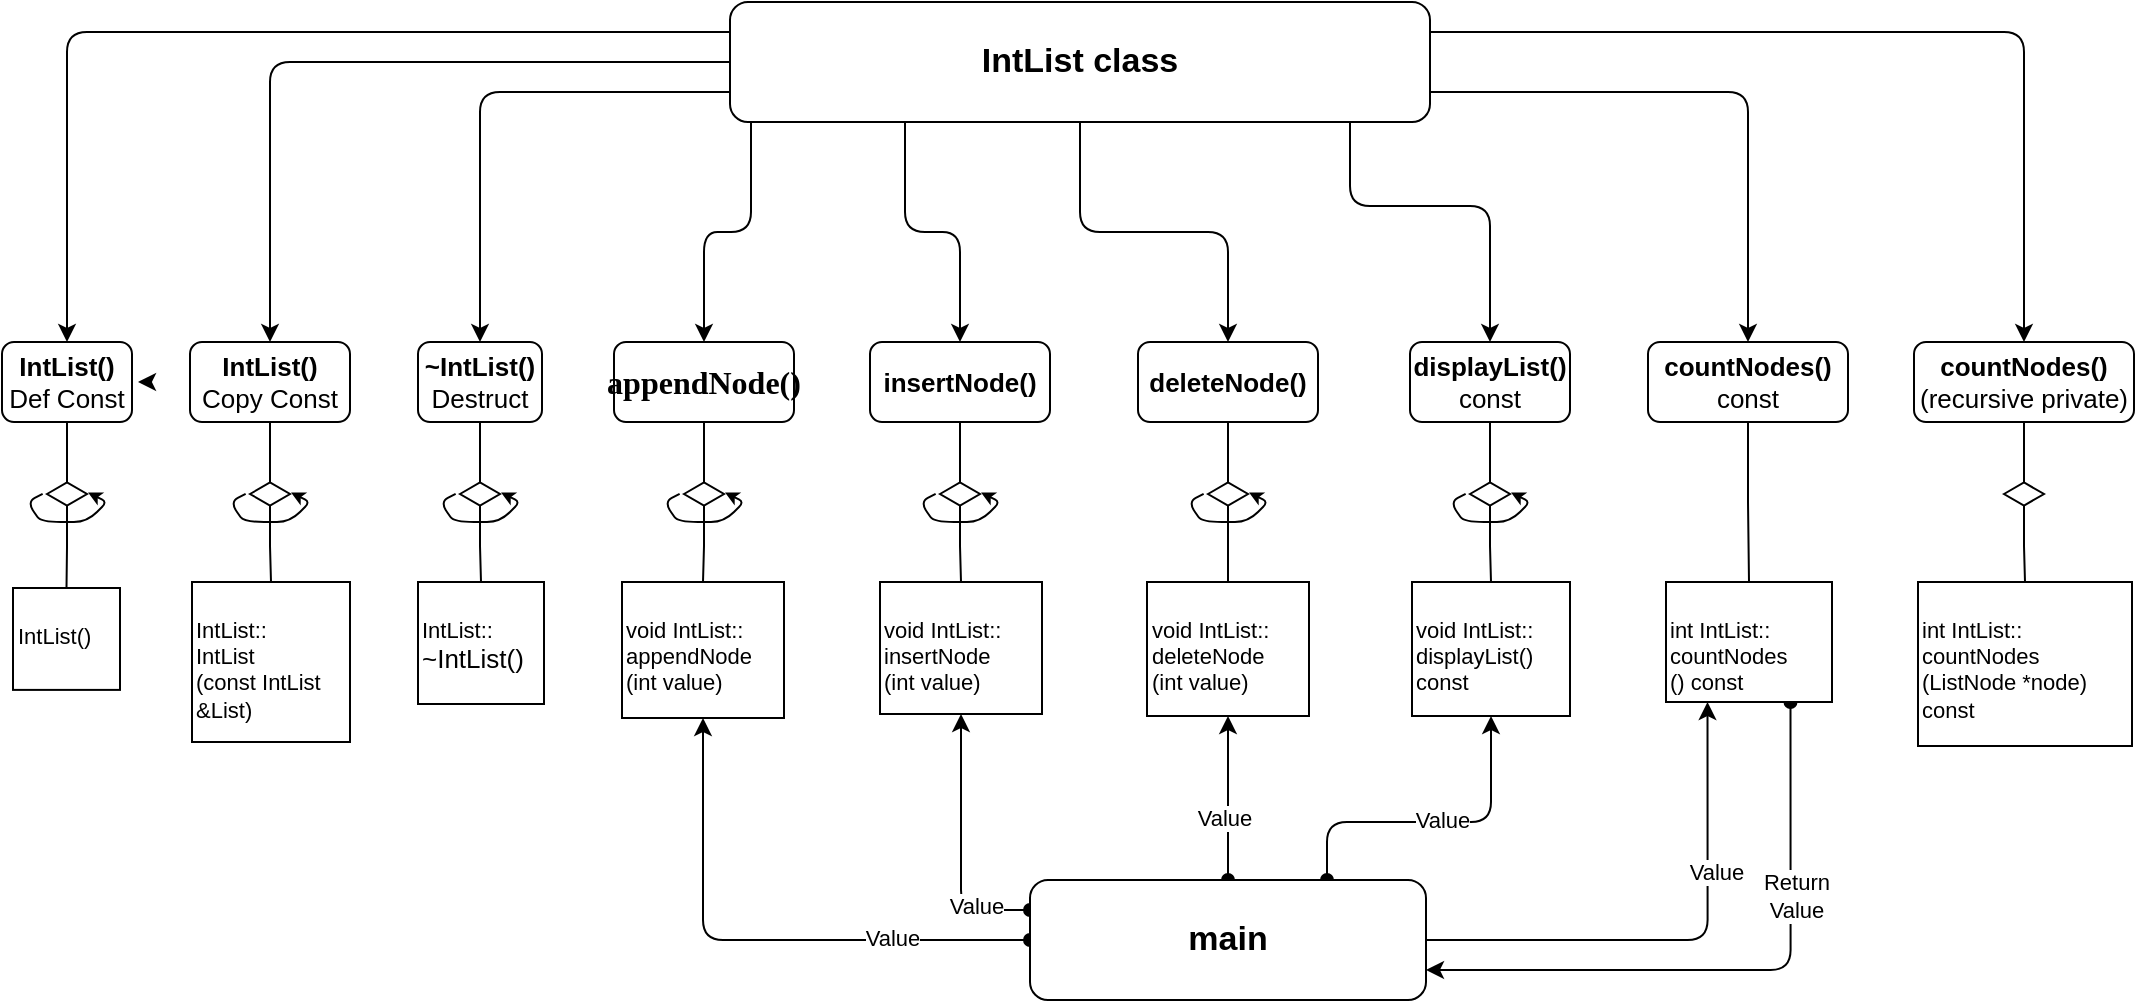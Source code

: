 <mxfile>
    <diagram name="Page-1" id="hHpF1baUSTz2clY-Ota8">
        <mxGraphModel dx="1319" dy="541" grid="0" gridSize="1" guides="1" tooltips="1" connect="1" arrows="1" fold="1" page="1" pageScale="1" pageWidth="1100" pageHeight="850" background="#FFFFFF" math="0" shadow="0">
            <root>
                <mxCell id="0"/>
                <mxCell id="1" parent="0"/>
                <mxCell id="59" style="edgeStyle=orthogonalEdgeStyle;html=1;exitX=1;exitY=0.75;exitDx=0;exitDy=0;strokeColor=#000000;" parent="1" source="AFJ6fUOBSR2v7E0Lf3oa-3" target="53" edge="1">
                    <mxGeometry relative="1" as="geometry"/>
                </mxCell>
                <mxCell id="61" style="edgeStyle=orthogonalEdgeStyle;html=1;exitX=0;exitY=0.5;exitDx=0;exitDy=0;strokeColor=#000000;entryX=0.5;entryY=0;entryDx=0;entryDy=0;" parent="1" source="AFJ6fUOBSR2v7E0Lf3oa-3" target="27" edge="1">
                    <mxGeometry relative="1" as="geometry"/>
                </mxCell>
                <mxCell id="62" style="edgeStyle=orthogonalEdgeStyle;html=1;exitX=0;exitY=0.75;exitDx=0;exitDy=0;strokeColor=#000000;" parent="1" source="AFJ6fUOBSR2v7E0Lf3oa-3" target="47" edge="1">
                    <mxGeometry relative="1" as="geometry"/>
                </mxCell>
                <mxCell id="63" style="edgeStyle=orthogonalEdgeStyle;html=1;strokeColor=#000000;" parent="1" target="35" edge="1">
                    <mxGeometry relative="1" as="geometry">
                        <mxPoint x="685" y="88" as="sourcePoint"/>
                        <Array as="points">
                            <mxPoint x="685" y="132"/>
                            <mxPoint x="755" y="132"/>
                        </Array>
                    </mxGeometry>
                </mxCell>
                <mxCell id="AFJ6fUOBSR2v7E0Lf3oa-3" value="&lt;p class=&quot;MsoNormal&quot; style=&quot;font-size: 17px;&quot;&gt;IntList class&lt;/p&gt;" style="rounded=1;whiteSpace=wrap;html=1;fillStyle=auto;strokeColor=#000000;fontColor=#000000;fillColor=#ffffff;fontSize=17;fontStyle=1" parent="1" vertex="1">
                    <mxGeometry x="375" y="30" width="350" height="60" as="geometry"/>
                </mxCell>
                <mxCell id="79" value="" style="edgeStyle=none;html=1;" parent="1" edge="1">
                    <mxGeometry relative="1" as="geometry">
                        <mxPoint x="79" y="220" as="targetPoint"/>
                        <mxPoint x="84" y="220" as="sourcePoint"/>
                    </mxGeometry>
                </mxCell>
                <mxCell id="26" style="rounded=0;orthogonalLoop=1;jettySize=auto;html=1;exitX=0.5;exitY=1;exitDx=0;exitDy=0;fontSize=17;fontColor=#000000;startArrow=none;edgeStyle=orthogonalEdgeStyle;startFill=0;endArrow=none;endFill=0;strokeColor=#000000;" parent="1" source="31" target="28" edge="1">
                    <mxGeometry relative="1" as="geometry"/>
                </mxCell>
                <mxCell id="27" value="&lt;span style=&quot;text-indent: -24px;&quot;&gt;IntList()&lt;/span&gt;&lt;br style=&quot;text-indent: -24px;&quot;&gt;&lt;span style=&quot;text-indent: -24px; font-weight: normal;&quot;&gt;Copy Const&lt;/span&gt;" style="rounded=1;whiteSpace=wrap;html=1;fillStyle=auto;strokeColor=#000000;fontColor=#000000;fillColor=#ffffff;fontSize=13;fontStyle=1" parent="1" vertex="1">
                    <mxGeometry x="105" y="200" width="80" height="40" as="geometry"/>
                </mxCell>
                <mxCell id="28" value="&lt;p class=&quot;MsoNormal&quot;&gt;&lt;/p&gt;IntList::&lt;br&gt;&lt;span&gt;IntList&lt;br&gt;(const IntList &amp;amp;List)&lt;/span&gt;&lt;span&gt;&lt;br&gt;&lt;/span&gt;" style="rounded=0;whiteSpace=wrap;html=1;fillStyle=auto;strokeColor=#000000;fontSize=11;fontColor=#000000;fillColor=#ffffff;align=left;verticalAlign=top;" parent="1" vertex="1">
                    <mxGeometry x="106" y="320" width="79" height="80" as="geometry"/>
                </mxCell>
                <mxCell id="29" value="" style="endArrow=classic;html=1;rounded=1;strokeWidth=1;fontSize=17;fontColor=#000000;startSize=6;endSize=4;entryX=1.026;entryY=0.435;entryDx=0;entryDy=0;entryPerimeter=0;exitX=-0.109;exitY=0.496;exitDx=0;exitDy=0;exitPerimeter=0;strokeColor=#000000;" parent="1" source="31" target="31" edge="1">
                    <mxGeometry width="50" height="50" relative="1" as="geometry">
                        <mxPoint x="105" y="290" as="sourcePoint"/>
                        <mxPoint x="195" y="270" as="targetPoint"/>
                        <Array as="points">
                            <mxPoint x="125" y="280"/>
                            <mxPoint x="132" y="290"/>
                            <mxPoint x="155" y="290"/>
                            <mxPoint x="165" y="280"/>
                        </Array>
                    </mxGeometry>
                </mxCell>
                <mxCell id="30" value="" style="rounded=0;orthogonalLoop=1;jettySize=auto;html=1;exitX=0.5;exitY=1;exitDx=0;exitDy=0;fontSize=17;fontColor=#000000;endArrow=none;edgeStyle=orthogonalEdgeStyle;startArrow=none;startFill=0;endFill=0;strokeColor=#000000;" parent="1" source="27" target="31" edge="1">
                    <mxGeometry relative="1" as="geometry">
                        <mxPoint x="197" y="240" as="sourcePoint"/>
                        <mxPoint x="206" y="320" as="targetPoint"/>
                    </mxGeometry>
                </mxCell>
                <mxCell id="31" value="" style="html=1;whiteSpace=wrap;aspect=fixed;shape=isoRectangle;fillStyle=auto;strokeColor=#000000;fontSize=17;fontColor=#000000;fillColor=#ffffff;" parent="1" vertex="1">
                    <mxGeometry x="135" y="270" width="20" height="12" as="geometry"/>
                </mxCell>
                <mxCell id="34" style="rounded=0;orthogonalLoop=1;jettySize=auto;html=1;exitX=0.5;exitY=1;exitDx=0;exitDy=0;fontSize=17;fontColor=#000000;startArrow=none;edgeStyle=orthogonalEdgeStyle;startFill=0;endArrow=none;endFill=0;strokeColor=#000000;" parent="1" source="39" target="36" edge="1">
                    <mxGeometry relative="1" as="geometry"/>
                </mxCell>
                <mxCell id="35" value="&lt;p&gt;&lt;span style=&quot;text-indent: -0.25in; background-color: initial;&quot;&gt;displayList()&lt;br&gt;&lt;span style=&quot;font-weight: normal;&quot;&gt;const&lt;/span&gt;&lt;/span&gt;&lt;br&gt;&lt;/p&gt;&lt;p&gt;&lt;/p&gt;" style="rounded=1;whiteSpace=wrap;html=1;fillStyle=auto;strokeColor=#000000;fontColor=#000000;fillColor=#ffffff;fontSize=13;fontStyle=1" parent="1" vertex="1">
                    <mxGeometry x="715" y="200" width="80" height="40" as="geometry"/>
                </mxCell>
                <mxCell id="36" value="&lt;p class=&quot;MsoNormal&quot;&gt;&lt;/p&gt;void IntList::&lt;br&gt;displayList() const&lt;span&gt;&lt;br&gt;&lt;/span&gt;" style="rounded=0;whiteSpace=wrap;html=1;fillStyle=auto;strokeColor=#000000;fontSize=11;fontColor=#000000;fillColor=#ffffff;align=left;verticalAlign=top;" parent="1" vertex="1">
                    <mxGeometry x="716" y="320" width="79" height="67" as="geometry"/>
                </mxCell>
                <mxCell id="37" value="" style="endArrow=classic;html=1;rounded=1;strokeWidth=1;fontSize=17;fontColor=#000000;startSize=6;endSize=4;entryX=1.026;entryY=0.435;entryDx=0;entryDy=0;entryPerimeter=0;exitX=-0.109;exitY=0.496;exitDx=0;exitDy=0;exitPerimeter=0;strokeColor=#000000;" parent="1" source="39" target="39" edge="1">
                    <mxGeometry width="50" height="50" relative="1" as="geometry">
                        <mxPoint x="715" y="290" as="sourcePoint"/>
                        <mxPoint x="805" y="270" as="targetPoint"/>
                        <Array as="points">
                            <mxPoint x="735" y="280"/>
                            <mxPoint x="742" y="290"/>
                            <mxPoint x="765" y="290"/>
                            <mxPoint x="775" y="280"/>
                        </Array>
                    </mxGeometry>
                </mxCell>
                <mxCell id="38" value="" style="rounded=0;orthogonalLoop=1;jettySize=auto;html=1;exitX=0.5;exitY=1;exitDx=0;exitDy=0;fontSize=17;fontColor=#000000;endArrow=none;edgeStyle=orthogonalEdgeStyle;startArrow=none;startFill=0;endFill=0;strokeColor=#000000;" parent="1" source="35" target="39" edge="1">
                    <mxGeometry relative="1" as="geometry">
                        <mxPoint x="807" y="240" as="sourcePoint"/>
                        <mxPoint x="816" y="320" as="targetPoint"/>
                    </mxGeometry>
                </mxCell>
                <mxCell id="39" value="" style="html=1;whiteSpace=wrap;aspect=fixed;shape=isoRectangle;fillStyle=auto;strokeColor=#000000;fontSize=17;fontColor=#000000;fillColor=#ffffff;" parent="1" vertex="1">
                    <mxGeometry x="745" y="270" width="20" height="12" as="geometry"/>
                </mxCell>
                <mxCell id="46" style="rounded=0;orthogonalLoop=1;jettySize=auto;html=1;exitX=0.5;exitY=1;exitDx=0;exitDy=0;fontSize=17;fontColor=#000000;startArrow=none;edgeStyle=orthogonalEdgeStyle;startFill=0;endArrow=none;endFill=0;strokeColor=#000000;" parent="1" source="51" target="48" edge="1">
                    <mxGeometry relative="1" as="geometry"/>
                </mxCell>
                <mxCell id="47" value="&lt;span style=&quot;text-indent: -24px;&quot;&gt;~IntList()&lt;/span&gt;&lt;br style=&quot;text-indent: -24px;&quot;&gt;&lt;span style=&quot;text-indent: -24px; font-weight: normal;&quot;&gt;Destruct&lt;/span&gt;" style="rounded=1;whiteSpace=wrap;html=1;fillStyle=auto;strokeColor=#000000;fontColor=#000000;fillColor=#ffffff;fontSize=13;fontStyle=1" parent="1" vertex="1">
                    <mxGeometry x="219" y="200" width="62" height="40" as="geometry"/>
                </mxCell>
                <mxCell id="48" value="&lt;p class=&quot;MsoNormal&quot;&gt;&lt;/p&gt;&lt;span style=&quot;font-weight: 400;&quot;&gt;IntList::&lt;br&gt;&lt;/span&gt;&lt;span style=&quot;font-size: 13px; text-align: center; text-indent: -24px; font-weight: normal;&quot;&gt;~IntList()&lt;/span&gt;" style="rounded=0;whiteSpace=wrap;html=1;fillStyle=auto;strokeColor=#000000;fontSize=11;fontColor=#000000;fillColor=#ffffff;align=left;verticalAlign=top;fontStyle=1" parent="1" vertex="1">
                    <mxGeometry x="219" y="320" width="63" height="61" as="geometry"/>
                </mxCell>
                <mxCell id="49" value="" style="endArrow=classic;html=1;rounded=1;strokeWidth=1;fontSize=17;fontColor=#000000;startSize=6;endSize=4;entryX=1.026;entryY=0.435;entryDx=0;entryDy=0;entryPerimeter=0;exitX=-0.109;exitY=0.496;exitDx=0;exitDy=0;exitPerimeter=0;strokeColor=#000000;" parent="1" source="51" target="51" edge="1">
                    <mxGeometry width="50" height="50" relative="1" as="geometry">
                        <mxPoint x="210" y="290" as="sourcePoint"/>
                        <mxPoint x="300" y="270" as="targetPoint"/>
                        <Array as="points">
                            <mxPoint x="230" y="280"/>
                            <mxPoint x="237" y="290"/>
                            <mxPoint x="260" y="290"/>
                            <mxPoint x="270" y="280"/>
                        </Array>
                    </mxGeometry>
                </mxCell>
                <mxCell id="50" value="" style="rounded=0;orthogonalLoop=1;jettySize=auto;html=1;exitX=0.5;exitY=1;exitDx=0;exitDy=0;fontSize=17;fontColor=#000000;endArrow=none;edgeStyle=orthogonalEdgeStyle;startArrow=none;startFill=0;endFill=0;strokeColor=#000000;" parent="1" source="47" target="51" edge="1">
                    <mxGeometry relative="1" as="geometry">
                        <mxPoint x="302" y="240" as="sourcePoint"/>
                        <mxPoint x="311" y="320" as="targetPoint"/>
                    </mxGeometry>
                </mxCell>
                <mxCell id="51" value="" style="html=1;whiteSpace=wrap;aspect=fixed;shape=isoRectangle;fillStyle=auto;strokeColor=#000000;fontSize=17;fontColor=#000000;fillColor=#ffffff;" parent="1" vertex="1">
                    <mxGeometry x="240" y="270" width="20" height="12" as="geometry"/>
                </mxCell>
                <mxCell id="53" value="&lt;p&gt;countNodes()&lt;br&gt;&lt;span style=&quot;font-weight: normal;&quot;&gt;const&lt;/span&gt;&lt;/p&gt;" style="rounded=1;whiteSpace=wrap;html=1;fillStyle=auto;strokeColor=#000000;fontColor=#000000;fillColor=#ffffff;fontSize=13;fontStyle=1" parent="1" vertex="1">
                    <mxGeometry x="834" y="200" width="100" height="40" as="geometry"/>
                </mxCell>
                <mxCell id="146" style="edgeStyle=orthogonalEdgeStyle;html=1;exitX=0.75;exitY=1;exitDx=0;exitDy=0;entryX=1;entryY=0.75;entryDx=0;entryDy=0;strokeColor=#000000;startArrow=oval;startFill=1;" edge="1" parent="1" source="54" target="140">
                    <mxGeometry relative="1" as="geometry"/>
                </mxCell>
                <mxCell id="149" value="&lt;span style=&quot;&quot;&gt;Return&lt;br&gt;Value&lt;/span&gt;" style="edgeLabel;html=1;align=center;verticalAlign=middle;resizable=0;points=[];fontColor=#000000;fontStyle=0;labelBackgroundColor=#FFFFFF;" vertex="1" connectable="0" parent="146">
                    <mxGeometry x="-0.39" y="2" relative="1" as="geometry">
                        <mxPoint as="offset"/>
                    </mxGeometry>
                </mxCell>
                <mxCell id="54" value="&lt;p class=&quot;MsoNormal&quot;&gt;&lt;/p&gt;int IntList::&lt;br&gt;countNodes&lt;br&gt;() const&lt;span&gt;&lt;br&gt;&lt;/span&gt;" style="rounded=0;whiteSpace=wrap;html=1;fillStyle=auto;strokeColor=#000000;fontSize=11;fontColor=#000000;fillColor=#ffffff;align=left;verticalAlign=top;" parent="1" vertex="1">
                    <mxGeometry x="843" y="320" width="83" height="60" as="geometry"/>
                </mxCell>
                <mxCell id="56" value="" style="rounded=0;orthogonalLoop=1;jettySize=auto;html=1;exitX=0.5;exitY=1;exitDx=0;exitDy=0;fontSize=17;fontColor=#000000;endArrow=none;edgeStyle=orthogonalEdgeStyle;startArrow=none;startFill=0;endFill=0;strokeColor=#000000;entryX=0.5;entryY=0;entryDx=0;entryDy=0;" parent="1" source="53" target="54" edge="1">
                    <mxGeometry relative="1" as="geometry">
                        <mxPoint x="936" y="240" as="sourcePoint"/>
                        <mxPoint x="884" y="270" as="targetPoint"/>
                    </mxGeometry>
                </mxCell>
                <mxCell id="65" style="edgeStyle=orthogonalEdgeStyle;html=1;exitX=0;exitY=0.25;exitDx=0;exitDy=0;entryX=0.5;entryY=0;entryDx=0;entryDy=0;strokeColor=#000000;" parent="1" source="AFJ6fUOBSR2v7E0Lf3oa-3" target="67" edge="1">
                    <mxGeometry relative="1" as="geometry">
                        <mxPoint x="245" y="45" as="sourcePoint"/>
                    </mxGeometry>
                </mxCell>
                <mxCell id="66" style="rounded=0;orthogonalLoop=1;jettySize=auto;html=1;exitX=0.5;exitY=1;exitDx=0;exitDy=0;fontSize=17;fontColor=#000000;startArrow=none;edgeStyle=orthogonalEdgeStyle;startFill=0;endArrow=none;endFill=0;strokeColor=#000000;" parent="1" source="71" target="68" edge="1">
                    <mxGeometry relative="1" as="geometry"/>
                </mxCell>
                <mxCell id="67" value="&lt;p&gt;&lt;span style=&quot;background-color: initial; text-indent: -0.25in;&quot;&gt;IntList()&lt;br&gt;&lt;span style=&quot;font-weight: normal;&quot;&gt;Def Const&lt;/span&gt;&lt;/span&gt;&lt;/p&gt;&lt;p&gt;&lt;/p&gt;" style="rounded=1;whiteSpace=wrap;html=1;fillStyle=auto;strokeColor=#000000;fontColor=#000000;fillColor=#ffffff;fontSize=13;fontStyle=1" parent="1" vertex="1">
                    <mxGeometry x="11" y="200" width="65" height="40" as="geometry"/>
                </mxCell>
                <mxCell id="68" value="&lt;p class=&quot;MsoNormal&quot;&gt;&lt;/p&gt;IntList()&lt;span&gt;&lt;br&gt;&lt;/span&gt;" style="rounded=0;whiteSpace=wrap;html=1;fillStyle=auto;strokeColor=#000000;fontSize=11;fontColor=#000000;fillColor=#ffffff;align=left;verticalAlign=top;" parent="1" vertex="1">
                    <mxGeometry x="16.5" y="323" width="53.5" height="50.95" as="geometry"/>
                </mxCell>
                <mxCell id="69" value="" style="endArrow=classic;html=1;rounded=1;strokeWidth=1;fontSize=17;fontColor=#000000;startSize=6;endSize=4;entryX=1.026;entryY=0.435;entryDx=0;entryDy=0;entryPerimeter=0;exitX=-0.109;exitY=0.496;exitDx=0;exitDy=0;exitPerimeter=0;strokeColor=#000000;" parent="1" source="71" target="71" edge="1">
                    <mxGeometry width="50" height="50" relative="1" as="geometry">
                        <mxPoint x="3.5" y="290" as="sourcePoint"/>
                        <mxPoint x="93.5" y="270" as="targetPoint"/>
                        <Array as="points">
                            <mxPoint x="23.5" y="280"/>
                            <mxPoint x="30.5" y="290"/>
                            <mxPoint x="53.5" y="290"/>
                            <mxPoint x="63.5" y="280"/>
                        </Array>
                    </mxGeometry>
                </mxCell>
                <mxCell id="70" value="" style="rounded=0;orthogonalLoop=1;jettySize=auto;html=1;exitX=0.5;exitY=1;exitDx=0;exitDy=0;fontSize=17;fontColor=#000000;endArrow=none;edgeStyle=orthogonalEdgeStyle;startArrow=none;startFill=0;endFill=0;strokeColor=#000000;" parent="1" source="67" target="71" edge="1">
                    <mxGeometry relative="1" as="geometry">
                        <mxPoint x="128.5" y="240" as="sourcePoint"/>
                        <mxPoint x="137.5" y="320" as="targetPoint"/>
                    </mxGeometry>
                </mxCell>
                <mxCell id="71" value="" style="html=1;whiteSpace=wrap;aspect=fixed;shape=isoRectangle;fillStyle=auto;strokeColor=#000000;fontSize=17;fontColor=#000000;fillColor=#ffffff;" parent="1" vertex="1">
                    <mxGeometry x="33.5" y="270" width="20" height="12" as="geometry"/>
                </mxCell>
                <mxCell id="72" style="edgeStyle=orthogonalEdgeStyle;html=1;exitX=1;exitY=0.25;exitDx=0;exitDy=0;strokeColor=#000000;" parent="1" target="74" edge="1" source="AFJ6fUOBSR2v7E0Lf3oa-3">
                    <mxGeometry relative="1" as="geometry">
                        <mxPoint x="862" y="45" as="sourcePoint"/>
                    </mxGeometry>
                </mxCell>
                <mxCell id="73" style="rounded=0;orthogonalLoop=1;jettySize=auto;html=1;exitX=0.5;exitY=1;exitDx=0;exitDy=0;fontSize=17;fontColor=#000000;startArrow=none;edgeStyle=orthogonalEdgeStyle;startFill=0;endArrow=none;endFill=0;strokeColor=#000000;" parent="1" source="78" target="75" edge="1">
                    <mxGeometry relative="1" as="geometry"/>
                </mxCell>
                <mxCell id="74" value="countNodes()&lt;br&gt;&lt;span style=&quot;font-weight: normal;&quot;&gt;(recursive private)&lt;/span&gt;" style="rounded=1;whiteSpace=wrap;html=1;fillStyle=auto;strokeColor=#000000;fontColor=#000000;fillColor=#ffffff;fontSize=13;fontStyle=1" parent="1" vertex="1">
                    <mxGeometry x="967" y="200" width="110" height="40" as="geometry"/>
                </mxCell>
                <mxCell id="75" value="&lt;p class=&quot;MsoNormal&quot;&gt;&lt;/p&gt;int IntList::&lt;br&gt;&lt;span style=&quot;background-color: initial;&quot;&gt;countNodes&lt;br&gt;&lt;/span&gt;&lt;span style=&quot;background-color: initial;&quot;&gt;(ListNode&amp;nbsp;*node)&lt;br&gt;&lt;/span&gt;&lt;span style=&quot;background-color: initial;&quot;&gt;const&lt;/span&gt;&lt;span style=&quot;background-color: initial;&quot;&gt;&lt;br&gt;&lt;/span&gt;" style="rounded=0;whiteSpace=wrap;html=1;fillStyle=auto;strokeColor=#000000;fontSize=11;fontColor=#000000;fillColor=#ffffff;align=left;verticalAlign=top;" parent="1" vertex="1">
                    <mxGeometry x="969" y="320" width="107" height="82" as="geometry"/>
                </mxCell>
                <mxCell id="77" value="" style="rounded=0;orthogonalLoop=1;jettySize=auto;html=1;exitX=0.5;exitY=1;exitDx=0;exitDy=0;fontSize=17;fontColor=#000000;endArrow=none;edgeStyle=orthogonalEdgeStyle;startArrow=none;startFill=0;endFill=0;strokeColor=#000000;" parent="1" source="74" target="78" edge="1">
                    <mxGeometry relative="1" as="geometry">
                        <mxPoint x="1074" y="240" as="sourcePoint"/>
                        <mxPoint x="1083" y="320" as="targetPoint"/>
                    </mxGeometry>
                </mxCell>
                <mxCell id="78" value="" style="html=1;whiteSpace=wrap;aspect=fixed;shape=isoRectangle;fillStyle=auto;strokeColor=#000000;fontSize=17;fontColor=#000000;fillColor=#ffffff;" parent="1" vertex="1">
                    <mxGeometry x="1012" y="270" width="20" height="12" as="geometry"/>
                </mxCell>
                <mxCell id="119" style="rounded=0;orthogonalLoop=1;jettySize=auto;html=1;exitX=0.5;exitY=1;exitDx=0;exitDy=0;fontSize=17;fontColor=#000000;startArrow=none;edgeStyle=orthogonalEdgeStyle;startFill=0;endArrow=none;endFill=0;strokeColor=#000000;" edge="1" source="124" target="121" parent="1">
                    <mxGeometry relative="1" as="geometry"/>
                </mxCell>
                <mxCell id="120" value="&lt;span style=&quot;font-size:12.0pt;font-family:&amp;quot;Times New Roman&amp;quot;,serif;&lt;br/&gt;mso-fareast-font-family:&amp;quot;Times New Roman&amp;quot;;mso-ansi-language:EN-US;mso-fareast-language:&lt;br/&gt;EN-US;mso-bidi-language:AR-SA&quot;&gt;appendNode()&lt;/span&gt;" style="rounded=1;whiteSpace=wrap;html=1;fillStyle=auto;strokeColor=#000000;fontColor=#000000;fillColor=#ffffff;fontSize=13;fontStyle=1" vertex="1" parent="1">
                    <mxGeometry x="317" y="200" width="90" height="40" as="geometry"/>
                </mxCell>
                <mxCell id="121" value="&lt;p class=&quot;MsoNormal&quot;&gt;&lt;/p&gt;&lt;span style=&quot;font-weight: 400;&quot;&gt;void IntList::&lt;br&gt;&lt;/span&gt;&lt;span style=&quot;font-weight: normal; background-color: initial;&quot;&gt;appendNode&lt;br&gt;&lt;/span&gt;&lt;span style=&quot;font-weight: normal; background-color: initial;&quot;&gt;(int&amp;nbsp;&lt;/span&gt;&lt;span style=&quot;font-weight: normal; background-color: initial;&quot;&gt;value)&lt;/span&gt;&lt;span style=&quot;font-weight: normal; background-color: initial;&quot;&gt;&lt;br&gt;&lt;/span&gt;" style="rounded=0;whiteSpace=wrap;html=1;fillStyle=auto;strokeColor=#000000;fontSize=11;fontColor=#000000;fillColor=#ffffff;align=left;verticalAlign=top;fontStyle=1" vertex="1" parent="1">
                    <mxGeometry x="321" y="320" width="81" height="68" as="geometry"/>
                </mxCell>
                <mxCell id="122" value="" style="endArrow=classic;html=1;rounded=1;strokeWidth=1;fontSize=17;fontColor=#000000;startSize=6;endSize=4;entryX=1.026;entryY=0.435;entryDx=0;entryDy=0;entryPerimeter=0;exitX=-0.109;exitY=0.496;exitDx=0;exitDy=0;exitPerimeter=0;strokeColor=#000000;" edge="1" source="124" target="124" parent="1">
                    <mxGeometry width="50" height="50" relative="1" as="geometry">
                        <mxPoint x="322" y="290" as="sourcePoint"/>
                        <mxPoint x="412" y="270" as="targetPoint"/>
                        <Array as="points">
                            <mxPoint x="342" y="280"/>
                            <mxPoint x="349" y="290"/>
                            <mxPoint x="372" y="290"/>
                            <mxPoint x="382" y="280"/>
                        </Array>
                    </mxGeometry>
                </mxCell>
                <mxCell id="123" value="" style="rounded=0;orthogonalLoop=1;jettySize=auto;html=1;exitX=0.5;exitY=1;exitDx=0;exitDy=0;fontSize=17;fontColor=#000000;endArrow=none;edgeStyle=orthogonalEdgeStyle;startArrow=none;startFill=0;endFill=0;strokeColor=#000000;" edge="1" source="120" target="124" parent="1">
                    <mxGeometry relative="1" as="geometry">
                        <mxPoint x="414" y="240" as="sourcePoint"/>
                        <mxPoint x="423" y="320" as="targetPoint"/>
                    </mxGeometry>
                </mxCell>
                <mxCell id="124" value="" style="html=1;whiteSpace=wrap;aspect=fixed;shape=isoRectangle;fillStyle=auto;strokeColor=#000000;fontSize=17;fontColor=#000000;fillColor=#ffffff;" vertex="1" parent="1">
                    <mxGeometry x="352" y="270" width="20" height="12" as="geometry"/>
                </mxCell>
                <mxCell id="125" style="edgeStyle=orthogonalEdgeStyle;html=1;exitX=0.03;exitY=0.997;exitDx=0;exitDy=0;strokeColor=#000000;exitPerimeter=0;" edge="1" target="120" parent="1" source="AFJ6fUOBSR2v7E0Lf3oa-3">
                    <mxGeometry relative="1" as="geometry">
                        <mxPoint x="454" y="75" as="sourcePoint"/>
                    </mxGeometry>
                </mxCell>
                <mxCell id="126" style="rounded=0;orthogonalLoop=1;jettySize=auto;html=1;exitX=0.5;exitY=1;exitDx=0;exitDy=0;fontSize=17;fontColor=#000000;startArrow=none;edgeStyle=orthogonalEdgeStyle;startFill=0;endArrow=none;endFill=0;strokeColor=#000000;" edge="1" source="131" target="128" parent="1">
                    <mxGeometry relative="1" as="geometry"/>
                </mxCell>
                <mxCell id="127" value="&lt;span&gt;insertNode()&lt;/span&gt;" style="rounded=1;whiteSpace=wrap;html=1;fillStyle=auto;strokeColor=#000000;fontColor=#000000;fillColor=#ffffff;fontSize=13;fontStyle=1" vertex="1" parent="1">
                    <mxGeometry x="445" y="200" width="90" height="40" as="geometry"/>
                </mxCell>
                <mxCell id="128" value="&lt;p class=&quot;MsoNormal&quot;&gt;&lt;/p&gt;&lt;span style=&quot;font-weight: 400;&quot;&gt;void IntList::&lt;br&gt;&lt;/span&gt;&lt;span style=&quot;font-weight: normal; background-color: initial;&quot;&gt;insertNode&lt;br&gt;&lt;/span&gt;&lt;span style=&quot;font-weight: normal; background-color: initial;&quot;&gt;(int&amp;nbsp;&lt;/span&gt;&lt;span style=&quot;font-weight: normal; background-color: initial;&quot;&gt;value)&lt;/span&gt;&lt;span style=&quot;font-weight: normal; background-color: initial;&quot;&gt;&lt;br&gt;&lt;/span&gt;" style="rounded=0;whiteSpace=wrap;html=1;fillStyle=auto;strokeColor=#000000;fontSize=11;fontColor=#000000;fillColor=#ffffff;align=left;verticalAlign=top;fontStyle=1" vertex="1" parent="1">
                    <mxGeometry x="450" y="320" width="81" height="66" as="geometry"/>
                </mxCell>
                <mxCell id="129" value="" style="endArrow=classic;html=1;rounded=1;strokeWidth=1;fontSize=17;fontColor=#000000;startSize=6;endSize=4;entryX=1.026;entryY=0.435;entryDx=0;entryDy=0;entryPerimeter=0;exitX=-0.109;exitY=0.496;exitDx=0;exitDy=0;exitPerimeter=0;strokeColor=#000000;" edge="1" source="131" target="131" parent="1">
                    <mxGeometry width="50" height="50" relative="1" as="geometry">
                        <mxPoint x="450" y="290" as="sourcePoint"/>
                        <mxPoint x="540" y="270" as="targetPoint"/>
                        <Array as="points">
                            <mxPoint x="470" y="280"/>
                            <mxPoint x="477" y="290"/>
                            <mxPoint x="500" y="290"/>
                            <mxPoint x="510" y="280"/>
                        </Array>
                    </mxGeometry>
                </mxCell>
                <mxCell id="130" value="" style="rounded=0;orthogonalLoop=1;jettySize=auto;html=1;exitX=0.5;exitY=1;exitDx=0;exitDy=0;fontSize=17;fontColor=#000000;endArrow=none;edgeStyle=orthogonalEdgeStyle;startArrow=none;startFill=0;endFill=0;strokeColor=#000000;" edge="1" source="127" target="131" parent="1">
                    <mxGeometry relative="1" as="geometry">
                        <mxPoint x="542" y="240" as="sourcePoint"/>
                        <mxPoint x="551" y="320" as="targetPoint"/>
                    </mxGeometry>
                </mxCell>
                <mxCell id="131" value="" style="html=1;whiteSpace=wrap;aspect=fixed;shape=isoRectangle;fillStyle=auto;strokeColor=#000000;fontSize=17;fontColor=#000000;fillColor=#ffffff;" vertex="1" parent="1">
                    <mxGeometry x="480" y="270" width="20" height="12" as="geometry"/>
                </mxCell>
                <mxCell id="132" style="edgeStyle=orthogonalEdgeStyle;html=1;strokeColor=#000000;exitX=0.25;exitY=1;exitDx=0;exitDy=0;" edge="1" target="127" parent="1" source="AFJ6fUOBSR2v7E0Lf3oa-3">
                    <mxGeometry relative="1" as="geometry">
                        <mxPoint x="448" y="87" as="sourcePoint"/>
                    </mxGeometry>
                </mxCell>
                <mxCell id="133" style="rounded=0;orthogonalLoop=1;jettySize=auto;html=1;exitX=0.5;exitY=1;exitDx=0;exitDy=0;fontSize=17;fontColor=#000000;startArrow=none;edgeStyle=orthogonalEdgeStyle;startFill=0;endArrow=none;endFill=0;strokeColor=#000000;" edge="1" source="138" target="135" parent="1">
                    <mxGeometry relative="1" as="geometry"/>
                </mxCell>
                <mxCell id="134" value="&lt;span&gt;deleteNode()&lt;/span&gt;" style="rounded=1;whiteSpace=wrap;html=1;fillStyle=auto;strokeColor=#000000;fontColor=#000000;fillColor=#ffffff;fontSize=13;fontStyle=1" vertex="1" parent="1">
                    <mxGeometry x="579" y="200" width="90" height="40" as="geometry"/>
                </mxCell>
                <mxCell id="135" value="&lt;p class=&quot;MsoNormal&quot;&gt;&lt;/p&gt;&lt;span style=&quot;font-weight: 400;&quot;&gt;void IntList::&lt;br&gt;&lt;/span&gt;&lt;span style=&quot;font-weight: normal; background-color: initial;&quot;&gt;deleteNode&lt;br&gt;&lt;/span&gt;&lt;span style=&quot;font-weight: normal; background-color: initial;&quot;&gt;(int&amp;nbsp;&lt;/span&gt;&lt;span style=&quot;font-weight: normal; background-color: initial;&quot;&gt;value)&lt;/span&gt;&lt;span style=&quot;font-weight: normal; background-color: initial;&quot;&gt;&lt;br&gt;&lt;/span&gt;" style="rounded=0;whiteSpace=wrap;html=1;fillStyle=auto;strokeColor=#000000;fontSize=11;fontColor=#000000;fillColor=#ffffff;align=left;verticalAlign=top;fontStyle=1" vertex="1" parent="1">
                    <mxGeometry x="583.5" y="320" width="81" height="67" as="geometry"/>
                </mxCell>
                <mxCell id="136" value="" style="endArrow=classic;html=1;rounded=1;strokeWidth=1;fontSize=17;fontColor=#000000;startSize=6;endSize=4;entryX=1.026;entryY=0.435;entryDx=0;entryDy=0;entryPerimeter=0;exitX=-0.109;exitY=0.496;exitDx=0;exitDy=0;exitPerimeter=0;strokeColor=#000000;" edge="1" source="138" target="138" parent="1">
                    <mxGeometry width="50" height="50" relative="1" as="geometry">
                        <mxPoint x="584" y="290" as="sourcePoint"/>
                        <mxPoint x="674" y="270" as="targetPoint"/>
                        <Array as="points">
                            <mxPoint x="604" y="280"/>
                            <mxPoint x="611" y="290"/>
                            <mxPoint x="634" y="290"/>
                            <mxPoint x="644" y="280"/>
                        </Array>
                    </mxGeometry>
                </mxCell>
                <mxCell id="137" value="" style="rounded=0;orthogonalLoop=1;jettySize=auto;html=1;exitX=0.5;exitY=1;exitDx=0;exitDy=0;fontSize=17;fontColor=#000000;endArrow=none;edgeStyle=orthogonalEdgeStyle;startArrow=none;startFill=0;endFill=0;strokeColor=#000000;" edge="1" source="134" target="138" parent="1">
                    <mxGeometry relative="1" as="geometry">
                        <mxPoint x="676" y="240" as="sourcePoint"/>
                        <mxPoint x="685" y="320" as="targetPoint"/>
                    </mxGeometry>
                </mxCell>
                <mxCell id="138" value="" style="html=1;whiteSpace=wrap;aspect=fixed;shape=isoRectangle;fillStyle=auto;strokeColor=#000000;fontSize=17;fontColor=#000000;fillColor=#ffffff;" vertex="1" parent="1">
                    <mxGeometry x="614" y="270" width="20" height="12" as="geometry"/>
                </mxCell>
                <mxCell id="139" style="edgeStyle=orthogonalEdgeStyle;html=1;exitX=0.5;exitY=1;exitDx=0;exitDy=0;strokeColor=#000000;" edge="1" target="134" parent="1" source="AFJ6fUOBSR2v7E0Lf3oa-3">
                    <mxGeometry relative="1" as="geometry">
                        <mxPoint x="601" y="90" as="sourcePoint"/>
                    </mxGeometry>
                </mxCell>
                <mxCell id="141" style="edgeStyle=orthogonalEdgeStyle;html=1;exitX=0;exitY=0.5;exitDx=0;exitDy=0;strokeColor=#000000;startArrow=oval;startFill=1;" edge="1" parent="1" source="140" target="121">
                    <mxGeometry relative="1" as="geometry"/>
                </mxCell>
                <mxCell id="153" value="&lt;span style=&quot;&quot;&gt;Value&lt;/span&gt;" style="edgeLabel;html=1;align=center;verticalAlign=middle;resizable=0;points=[];fontColor=#000000;labelBackgroundColor=#FFFFFF;" vertex="1" connectable="0" parent="141">
                    <mxGeometry x="-0.496" y="-1" relative="1" as="geometry">
                        <mxPoint as="offset"/>
                    </mxGeometry>
                </mxCell>
                <mxCell id="142" style="edgeStyle=orthogonalEdgeStyle;html=1;exitX=0;exitY=0.25;exitDx=0;exitDy=0;entryX=0.5;entryY=1;entryDx=0;entryDy=0;strokeColor=#000000;startArrow=oval;startFill=1;" edge="1" parent="1" source="140" target="128">
                    <mxGeometry relative="1" as="geometry"/>
                </mxCell>
                <mxCell id="151" value="&lt;span style=&quot;&quot;&gt;Value&lt;/span&gt;" style="edgeLabel;html=1;align=center;verticalAlign=middle;resizable=0;points=[];fontColor=#000000;labelBackgroundColor=#FFFFFF;" vertex="1" connectable="0" parent="142">
                    <mxGeometry x="-0.59" y="-2" relative="1" as="geometry">
                        <mxPoint as="offset"/>
                    </mxGeometry>
                </mxCell>
                <mxCell id="143" style="edgeStyle=orthogonalEdgeStyle;html=1;exitX=0.5;exitY=0;exitDx=0;exitDy=0;entryX=0.5;entryY=1;entryDx=0;entryDy=0;strokeColor=#000000;startArrow=oval;startFill=1;" edge="1" parent="1" source="140" target="135">
                    <mxGeometry relative="1" as="geometry"/>
                </mxCell>
                <mxCell id="152" value="&lt;span style=&quot;&quot;&gt;Value&lt;/span&gt;" style="edgeLabel;html=1;align=center;verticalAlign=middle;resizable=0;points=[];fontColor=#000000;labelBackgroundColor=#FFFFFF;" vertex="1" connectable="0" parent="143">
                    <mxGeometry x="-0.233" y="2" relative="1" as="geometry">
                        <mxPoint as="offset"/>
                    </mxGeometry>
                </mxCell>
                <mxCell id="144" style="edgeStyle=orthogonalEdgeStyle;html=1;exitX=0.75;exitY=0;exitDx=0;exitDy=0;entryX=0.5;entryY=1;entryDx=0;entryDy=0;strokeColor=#000000;startArrow=oval;startFill=1;" edge="1" parent="1" source="140" target="36">
                    <mxGeometry relative="1" as="geometry">
                        <Array as="points">
                            <mxPoint x="674" y="440"/>
                            <mxPoint x="756" y="440"/>
                        </Array>
                    </mxGeometry>
                </mxCell>
                <mxCell id="150" value="&lt;span style=&quot;&quot;&gt;&lt;font color=&quot;#000000&quot;&gt;Value&lt;/font&gt;&lt;/span&gt;" style="edgeLabel;html=1;align=center;verticalAlign=middle;resizable=0;points=[];fontColor=#FFFFFF;labelBackgroundColor=#FFFFFF;" vertex="1" connectable="0" parent="144">
                    <mxGeometry x="0.053" y="1" relative="1" as="geometry">
                        <mxPoint as="offset"/>
                    </mxGeometry>
                </mxCell>
                <mxCell id="147" style="edgeStyle=orthogonalEdgeStyle;html=1;exitX=1;exitY=0.5;exitDx=0;exitDy=0;entryX=0.25;entryY=1;entryDx=0;entryDy=0;strokeColor=#000000;" edge="1" parent="1" source="140" target="54">
                    <mxGeometry relative="1" as="geometry"/>
                </mxCell>
                <mxCell id="148" value="Value" style="edgeLabel;html=1;align=center;verticalAlign=middle;resizable=0;points=[];fontColor=#000000;labelBackgroundColor=#FFFFFF;" vertex="1" connectable="0" parent="147">
                    <mxGeometry x="0.347" y="-4" relative="1" as="geometry">
                        <mxPoint as="offset"/>
                    </mxGeometry>
                </mxCell>
                <mxCell id="140" value="&lt;p class=&quot;MsoNormal&quot; style=&quot;font-size: 17px;&quot;&gt;main&lt;/p&gt;" style="rounded=1;whiteSpace=wrap;html=1;fillStyle=auto;strokeColor=#000000;fontColor=#000000;fillColor=#ffffff;fontSize=17;fontStyle=1" vertex="1" parent="1">
                    <mxGeometry x="525" y="469" width="198" height="60" as="geometry"/>
                </mxCell>
            </root>
        </mxGraphModel>
    </diagram>
</mxfile>